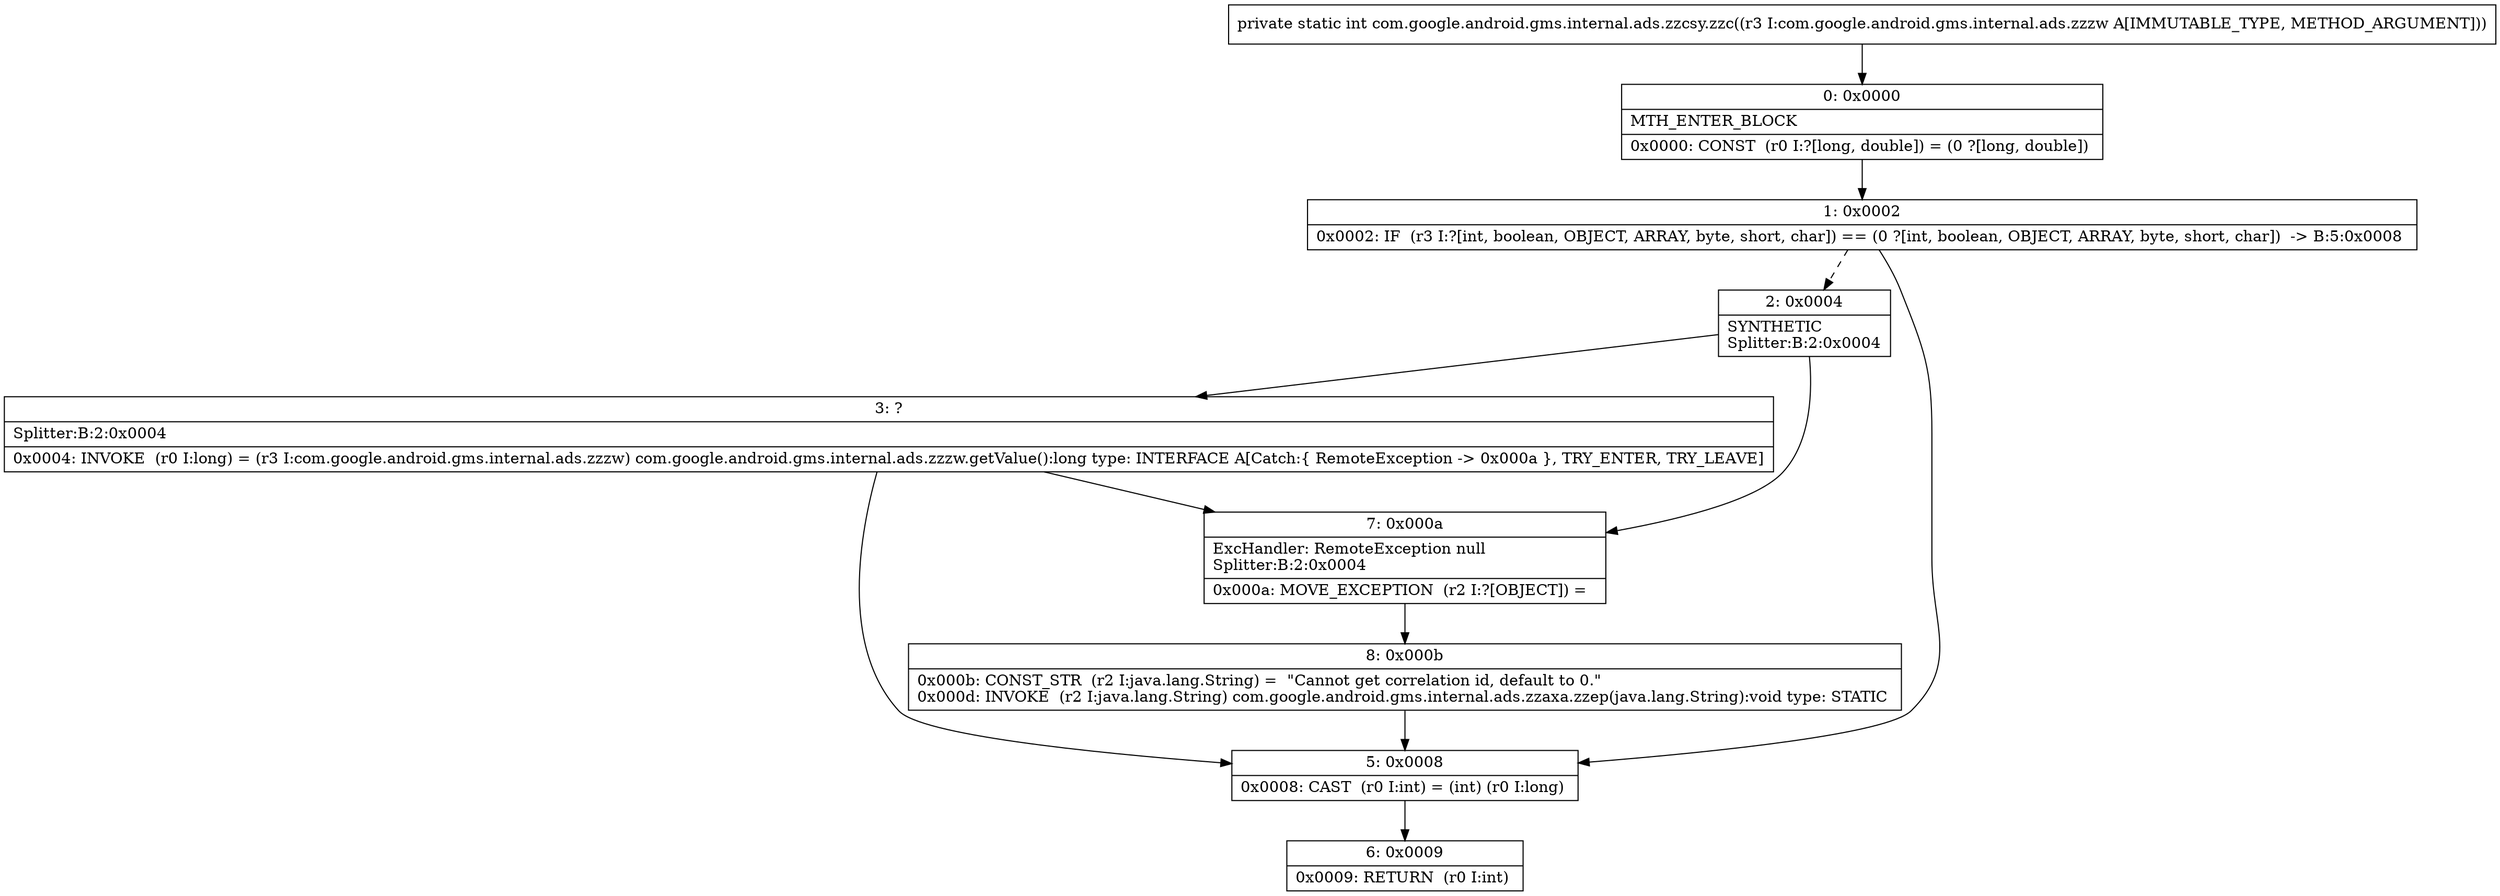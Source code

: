 digraph "CFG forcom.google.android.gms.internal.ads.zzcsy.zzc(Lcom\/google\/android\/gms\/internal\/ads\/zzzw;)I" {
Node_0 [shape=record,label="{0\:\ 0x0000|MTH_ENTER_BLOCK\l|0x0000: CONST  (r0 I:?[long, double]) = (0 ?[long, double]) \l}"];
Node_1 [shape=record,label="{1\:\ 0x0002|0x0002: IF  (r3 I:?[int, boolean, OBJECT, ARRAY, byte, short, char]) == (0 ?[int, boolean, OBJECT, ARRAY, byte, short, char])  \-\> B:5:0x0008 \l}"];
Node_2 [shape=record,label="{2\:\ 0x0004|SYNTHETIC\lSplitter:B:2:0x0004\l}"];
Node_3 [shape=record,label="{3\:\ ?|Splitter:B:2:0x0004\l|0x0004: INVOKE  (r0 I:long) = (r3 I:com.google.android.gms.internal.ads.zzzw) com.google.android.gms.internal.ads.zzzw.getValue():long type: INTERFACE A[Catch:\{ RemoteException \-\> 0x000a \}, TRY_ENTER, TRY_LEAVE]\l}"];
Node_5 [shape=record,label="{5\:\ 0x0008|0x0008: CAST  (r0 I:int) = (int) (r0 I:long) \l}"];
Node_6 [shape=record,label="{6\:\ 0x0009|0x0009: RETURN  (r0 I:int) \l}"];
Node_7 [shape=record,label="{7\:\ 0x000a|ExcHandler: RemoteException null\lSplitter:B:2:0x0004\l|0x000a: MOVE_EXCEPTION  (r2 I:?[OBJECT]) =  \l}"];
Node_8 [shape=record,label="{8\:\ 0x000b|0x000b: CONST_STR  (r2 I:java.lang.String) =  \"Cannot get correlation id, default to 0.\" \l0x000d: INVOKE  (r2 I:java.lang.String) com.google.android.gms.internal.ads.zzaxa.zzep(java.lang.String):void type: STATIC \l}"];
MethodNode[shape=record,label="{private static int com.google.android.gms.internal.ads.zzcsy.zzc((r3 I:com.google.android.gms.internal.ads.zzzw A[IMMUTABLE_TYPE, METHOD_ARGUMENT])) }"];
MethodNode -> Node_0;
Node_0 -> Node_1;
Node_1 -> Node_2[style=dashed];
Node_1 -> Node_5;
Node_2 -> Node_3;
Node_2 -> Node_7;
Node_3 -> Node_7;
Node_3 -> Node_5;
Node_5 -> Node_6;
Node_7 -> Node_8;
Node_8 -> Node_5;
}

